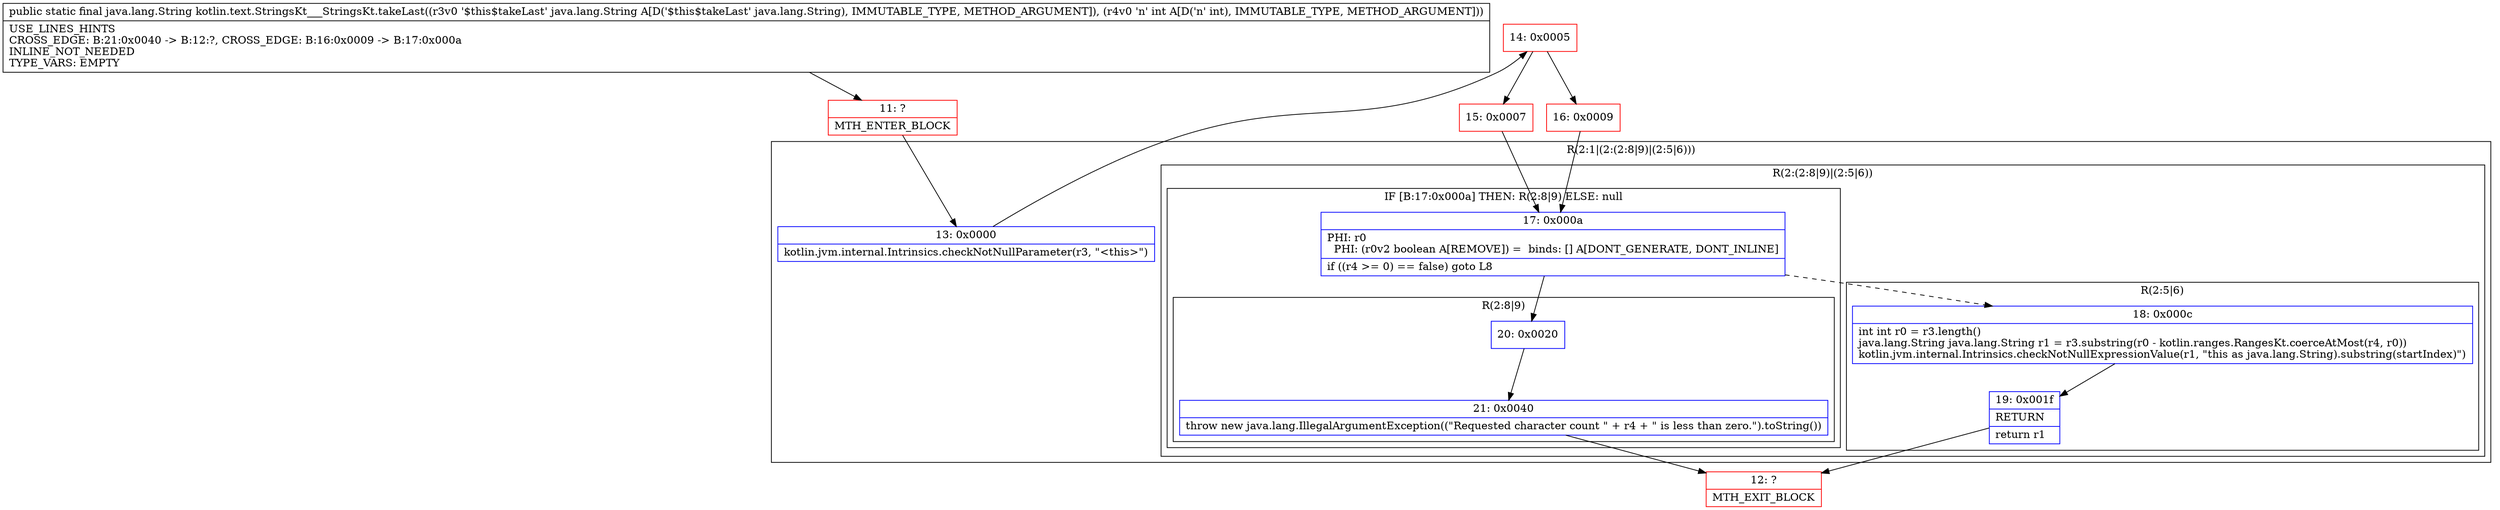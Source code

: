 digraph "CFG forkotlin.text.StringsKt___StringsKt.takeLast(Ljava\/lang\/String;I)Ljava\/lang\/String;" {
subgraph cluster_Region_1969304130 {
label = "R(2:1|(2:(2:8|9)|(2:5|6)))";
node [shape=record,color=blue];
Node_13 [shape=record,label="{13\:\ 0x0000|kotlin.jvm.internal.Intrinsics.checkNotNullParameter(r3, \"\<this\>\")\l}"];
subgraph cluster_Region_1934531245 {
label = "R(2:(2:8|9)|(2:5|6))";
node [shape=record,color=blue];
subgraph cluster_IfRegion_887880218 {
label = "IF [B:17:0x000a] THEN: R(2:8|9) ELSE: null";
node [shape=record,color=blue];
Node_17 [shape=record,label="{17\:\ 0x000a|PHI: r0 \l  PHI: (r0v2 boolean A[REMOVE]) =  binds: [] A[DONT_GENERATE, DONT_INLINE]\l|if ((r4 \>= 0) == false) goto L8\l}"];
subgraph cluster_Region_25897965 {
label = "R(2:8|9)";
node [shape=record,color=blue];
Node_20 [shape=record,label="{20\:\ 0x0020}"];
Node_21 [shape=record,label="{21\:\ 0x0040|throw new java.lang.IllegalArgumentException((\"Requested character count \" + r4 + \" is less than zero.\").toString())\l}"];
}
}
subgraph cluster_Region_270968949 {
label = "R(2:5|6)";
node [shape=record,color=blue];
Node_18 [shape=record,label="{18\:\ 0x000c|int int r0 = r3.length()\ljava.lang.String java.lang.String r1 = r3.substring(r0 \- kotlin.ranges.RangesKt.coerceAtMost(r4, r0))\lkotlin.jvm.internal.Intrinsics.checkNotNullExpressionValue(r1, \"this as java.lang.String).substring(startIndex)\")\l}"];
Node_19 [shape=record,label="{19\:\ 0x001f|RETURN\l|return r1\l}"];
}
}
}
Node_11 [shape=record,color=red,label="{11\:\ ?|MTH_ENTER_BLOCK\l}"];
Node_14 [shape=record,color=red,label="{14\:\ 0x0005}"];
Node_15 [shape=record,color=red,label="{15\:\ 0x0007}"];
Node_12 [shape=record,color=red,label="{12\:\ ?|MTH_EXIT_BLOCK\l}"];
Node_16 [shape=record,color=red,label="{16\:\ 0x0009}"];
MethodNode[shape=record,label="{public static final java.lang.String kotlin.text.StringsKt___StringsKt.takeLast((r3v0 '$this$takeLast' java.lang.String A[D('$this$takeLast' java.lang.String), IMMUTABLE_TYPE, METHOD_ARGUMENT]), (r4v0 'n' int A[D('n' int), IMMUTABLE_TYPE, METHOD_ARGUMENT]))  | USE_LINES_HINTS\lCROSS_EDGE: B:21:0x0040 \-\> B:12:?, CROSS_EDGE: B:16:0x0009 \-\> B:17:0x000a\lINLINE_NOT_NEEDED\lTYPE_VARS: EMPTY\l}"];
MethodNode -> Node_11;Node_13 -> Node_14;
Node_17 -> Node_18[style=dashed];
Node_17 -> Node_20;
Node_20 -> Node_21;
Node_21 -> Node_12;
Node_18 -> Node_19;
Node_19 -> Node_12;
Node_11 -> Node_13;
Node_14 -> Node_15;
Node_14 -> Node_16;
Node_15 -> Node_17;
Node_16 -> Node_17;
}

